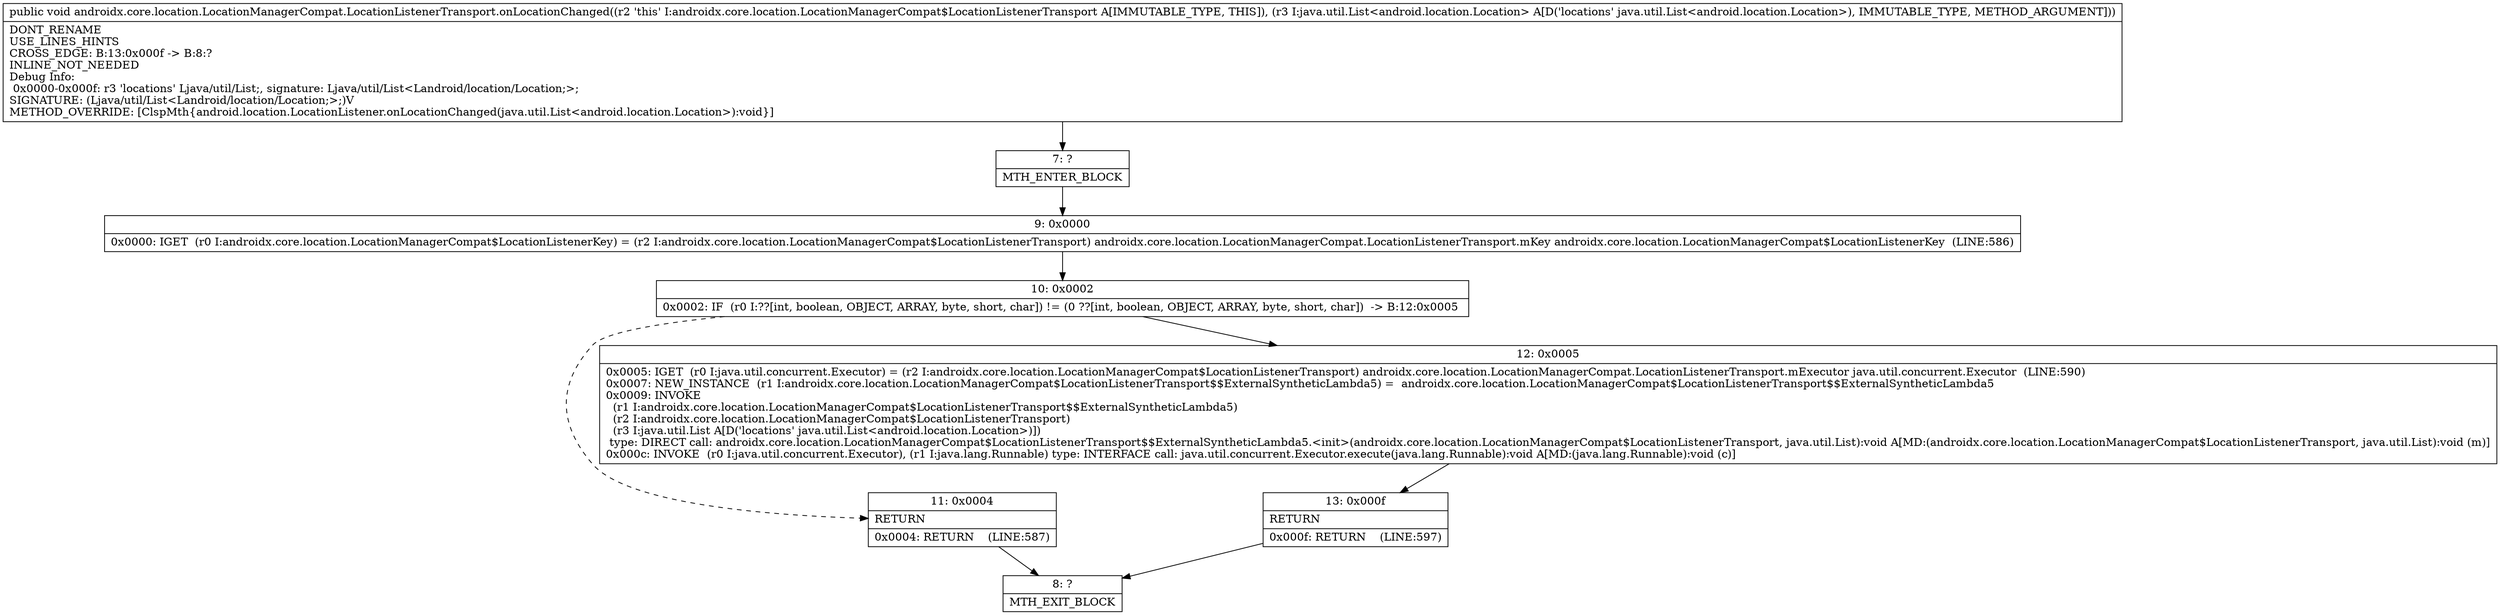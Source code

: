 digraph "CFG forandroidx.core.location.LocationManagerCompat.LocationListenerTransport.onLocationChanged(Ljava\/util\/List;)V" {
Node_7 [shape=record,label="{7\:\ ?|MTH_ENTER_BLOCK\l}"];
Node_9 [shape=record,label="{9\:\ 0x0000|0x0000: IGET  (r0 I:androidx.core.location.LocationManagerCompat$LocationListenerKey) = (r2 I:androidx.core.location.LocationManagerCompat$LocationListenerTransport) androidx.core.location.LocationManagerCompat.LocationListenerTransport.mKey androidx.core.location.LocationManagerCompat$LocationListenerKey  (LINE:586)\l}"];
Node_10 [shape=record,label="{10\:\ 0x0002|0x0002: IF  (r0 I:??[int, boolean, OBJECT, ARRAY, byte, short, char]) != (0 ??[int, boolean, OBJECT, ARRAY, byte, short, char])  \-\> B:12:0x0005 \l}"];
Node_11 [shape=record,label="{11\:\ 0x0004|RETURN\l|0x0004: RETURN    (LINE:587)\l}"];
Node_8 [shape=record,label="{8\:\ ?|MTH_EXIT_BLOCK\l}"];
Node_12 [shape=record,label="{12\:\ 0x0005|0x0005: IGET  (r0 I:java.util.concurrent.Executor) = (r2 I:androidx.core.location.LocationManagerCompat$LocationListenerTransport) androidx.core.location.LocationManagerCompat.LocationListenerTransport.mExecutor java.util.concurrent.Executor  (LINE:590)\l0x0007: NEW_INSTANCE  (r1 I:androidx.core.location.LocationManagerCompat$LocationListenerTransport$$ExternalSyntheticLambda5) =  androidx.core.location.LocationManagerCompat$LocationListenerTransport$$ExternalSyntheticLambda5 \l0x0009: INVOKE  \l  (r1 I:androidx.core.location.LocationManagerCompat$LocationListenerTransport$$ExternalSyntheticLambda5)\l  (r2 I:androidx.core.location.LocationManagerCompat$LocationListenerTransport)\l  (r3 I:java.util.List A[D('locations' java.util.List\<android.location.Location\>)])\l type: DIRECT call: androidx.core.location.LocationManagerCompat$LocationListenerTransport$$ExternalSyntheticLambda5.\<init\>(androidx.core.location.LocationManagerCompat$LocationListenerTransport, java.util.List):void A[MD:(androidx.core.location.LocationManagerCompat$LocationListenerTransport, java.util.List):void (m)]\l0x000c: INVOKE  (r0 I:java.util.concurrent.Executor), (r1 I:java.lang.Runnable) type: INTERFACE call: java.util.concurrent.Executor.execute(java.lang.Runnable):void A[MD:(java.lang.Runnable):void (c)]\l}"];
Node_13 [shape=record,label="{13\:\ 0x000f|RETURN\l|0x000f: RETURN    (LINE:597)\l}"];
MethodNode[shape=record,label="{public void androidx.core.location.LocationManagerCompat.LocationListenerTransport.onLocationChanged((r2 'this' I:androidx.core.location.LocationManagerCompat$LocationListenerTransport A[IMMUTABLE_TYPE, THIS]), (r3 I:java.util.List\<android.location.Location\> A[D('locations' java.util.List\<android.location.Location\>), IMMUTABLE_TYPE, METHOD_ARGUMENT]))  | DONT_RENAME\lUSE_LINES_HINTS\lCROSS_EDGE: B:13:0x000f \-\> B:8:?\lINLINE_NOT_NEEDED\lDebug Info:\l  0x0000\-0x000f: r3 'locations' Ljava\/util\/List;, signature: Ljava\/util\/List\<Landroid\/location\/Location;\>;\lSIGNATURE: (Ljava\/util\/List\<Landroid\/location\/Location;\>;)V\lMETHOD_OVERRIDE: [ClspMth\{android.location.LocationListener.onLocationChanged(java.util.List\<android.location.Location\>):void\}]\l}"];
MethodNode -> Node_7;Node_7 -> Node_9;
Node_9 -> Node_10;
Node_10 -> Node_11[style=dashed];
Node_10 -> Node_12;
Node_11 -> Node_8;
Node_12 -> Node_13;
Node_13 -> Node_8;
}

